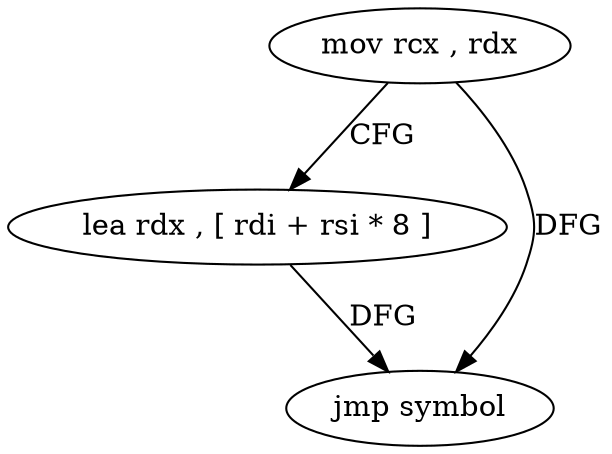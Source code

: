 digraph "func" {
"4252960" [label = "mov rcx , rdx" ]
"4252963" [label = "lea rdx , [ rdi + rsi * 8 ]" ]
"4252967" [label = "jmp symbol" ]
"4252960" -> "4252963" [ label = "CFG" ]
"4252960" -> "4252967" [ label = "DFG" ]
"4252963" -> "4252967" [ label = "DFG" ]
}
